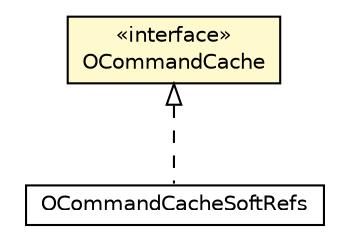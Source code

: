 #!/usr/local/bin/dot
#
# Class diagram 
# Generated by UMLGraph version R5_6-24-gf6e263 (http://www.umlgraph.org/)
#

digraph G {
	edge [fontname="Helvetica",fontsize=10,labelfontname="Helvetica",labelfontsize=10];
	node [fontname="Helvetica",fontsize=10,shape=plaintext];
	nodesep=0.25;
	ranksep=0.5;
	// com.orientechnologies.orient.core.cache.OCommandCacheSoftRefs
	c959574 [label=<<table title="com.orientechnologies.orient.core.cache.OCommandCacheSoftRefs" border="0" cellborder="1" cellspacing="0" cellpadding="2" port="p" href="./OCommandCacheSoftRefs.html">
		<tr><td><table border="0" cellspacing="0" cellpadding="1">
<tr><td align="center" balign="center"> OCommandCacheSoftRefs </td></tr>
		</table></td></tr>
		</table>>, URL="./OCommandCacheSoftRefs.html", fontname="Helvetica", fontcolor="black", fontsize=10.0];
	// com.orientechnologies.orient.core.cache.OCommandCache
	c959576 [label=<<table title="com.orientechnologies.orient.core.cache.OCommandCache" border="0" cellborder="1" cellspacing="0" cellpadding="2" port="p" bgcolor="lemonChiffon" href="./OCommandCache.html">
		<tr><td><table border="0" cellspacing="0" cellpadding="1">
<tr><td align="center" balign="center"> &#171;interface&#187; </td></tr>
<tr><td align="center" balign="center"> OCommandCache </td></tr>
		</table></td></tr>
		</table>>, URL="./OCommandCache.html", fontname="Helvetica", fontcolor="black", fontsize=10.0];
	//com.orientechnologies.orient.core.cache.OCommandCacheSoftRefs implements com.orientechnologies.orient.core.cache.OCommandCache
	c959576:p -> c959574:p [dir=back,arrowtail=empty,style=dashed];
}

